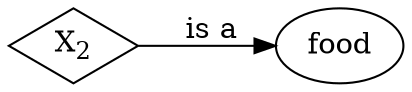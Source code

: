 digraph {
	graph [rankdir=LR];
	x2 [label=<X<SUB>2</SUB>>, shape=diamond];
	x2 -> food[label=" is a"];
}
